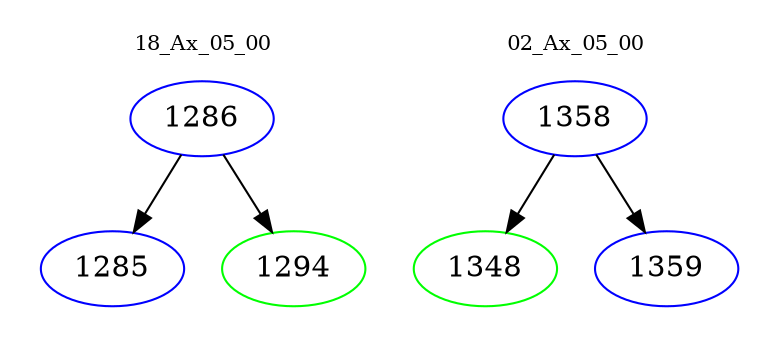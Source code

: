 digraph{
subgraph cluster_0 {
color = white
label = "18_Ax_05_00";
fontsize=10;
T0_1286 [label="1286", color="blue"]
T0_1286 -> T0_1285 [color="black"]
T0_1285 [label="1285", color="blue"]
T0_1286 -> T0_1294 [color="black"]
T0_1294 [label="1294", color="green"]
}
subgraph cluster_1 {
color = white
label = "02_Ax_05_00";
fontsize=10;
T1_1358 [label="1358", color="blue"]
T1_1358 -> T1_1348 [color="black"]
T1_1348 [label="1348", color="green"]
T1_1358 -> T1_1359 [color="black"]
T1_1359 [label="1359", color="blue"]
}
}

